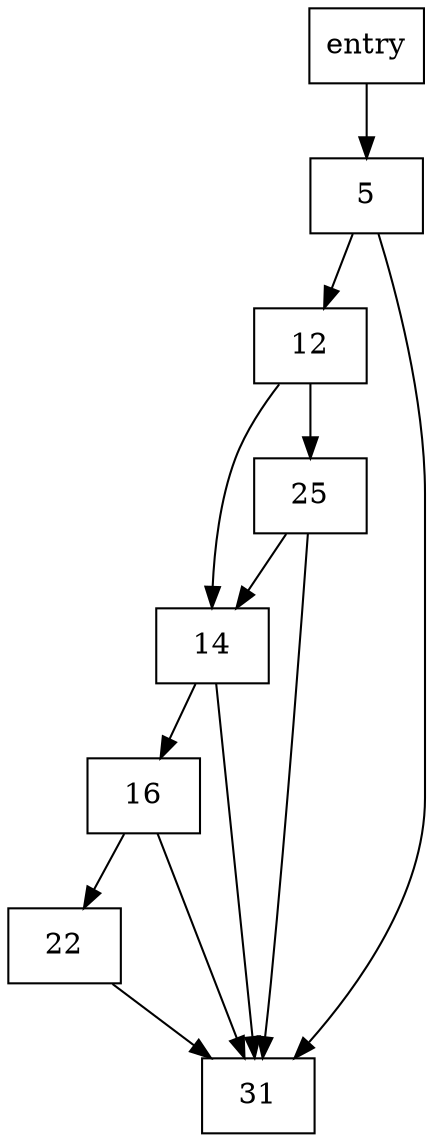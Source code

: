 digraph ControlFlowGraph {
    node [shape=rectangle];
    entry;
    "5";
    "12";
    "14";
    "16";
    "22";
    "25";
    "31";
    
    entry -> "5";
    "5" -> "12";
    "5" -> "31";
    "12" -> "25";
    "12" -> "14";
    "14" -> "31";
    "14" -> "16";
    "16" -> "31";
    "16" -> "22";
    "22" -> "31";
    "25" -> "14";
    "25" -> "31";
    "31";
}